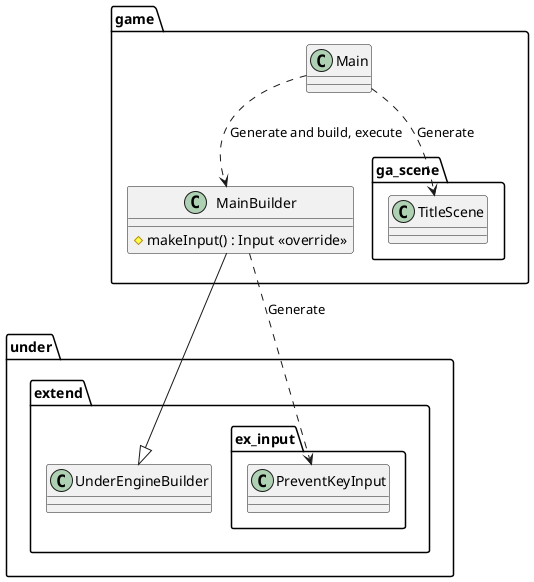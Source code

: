 @startuml GameBaseGame

package game {
    class Main
    class MainBuilder {
        #makeInput() : Input <<override>>
    }
}

package under {
    package extend {
        class UnderEngineBuilder
        package ex_input {
            class PreventKeyInput
        }
    }
}

package game {
    package ga_scene {
        class TitleScene
    }
}


Main ..> MainBuilder : Generate and build, execute
Main ..> TitleScene : Generate
MainBuilder ..> PreventKeyInput : Generate

MainBuilder --|> UnderEngineBuilder

@enduml
